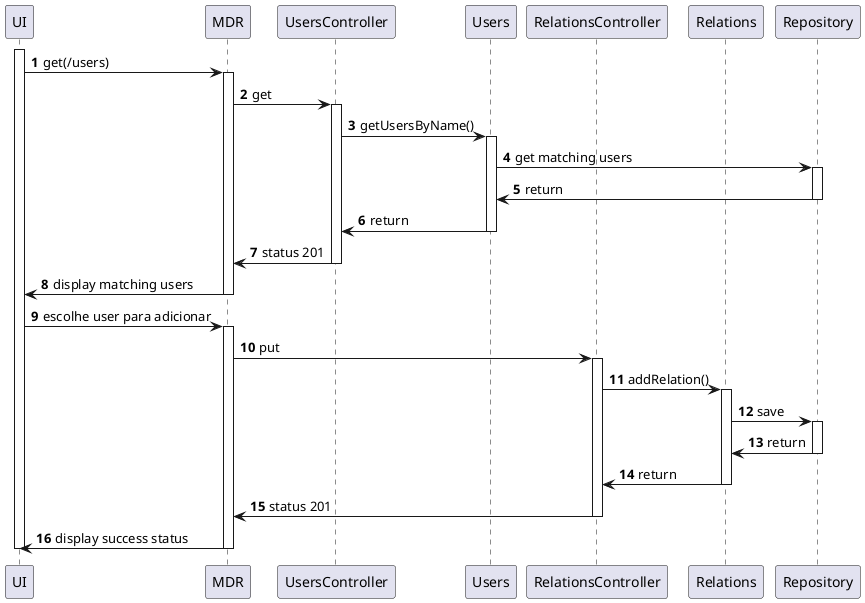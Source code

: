 @startuml
autonumber
'hide footbox

		participant "UI" as ui
		participant "MDR" as mdr
    participant "UsersController" as ctrl
    participant "Users" as usr
    participant "RelationsController" as ctrlRel
    participant "Relations" as rel
    participant "Repository" as repo

    activate ui
		ui->mdr:get(/users)
    activate mdr

    mdr->ctrl: get
    activate ctrl
    ctrl->usr:getUsersByName()
    activate usr
    usr->repo: get matching users
    activate repo
    repo->usr: return
    deactivate repo
    usr->ctrl: return
    deactivate usr
    ctrl->mdr: status 201
    deactivate ctrl
    mdr->ui: display matching users
    deactivate mdr
    ui->mdr: escolhe user para adicionar
    activate mdr
    mdr->ctrlRel: put
    activate ctrlRel
    ctrlRel->rel: addRelation()
    activate rel
    rel->repo: save
    activate repo
    repo->rel: return
    deactivate repo
    rel->ctrlRel:return
    deactivate rel
    ctrlRel->mdr: status 201
    deactivate ctrlRel
    mdr->ui: display success status
    deactivate mdr
    deactivate ui
    @enduml
